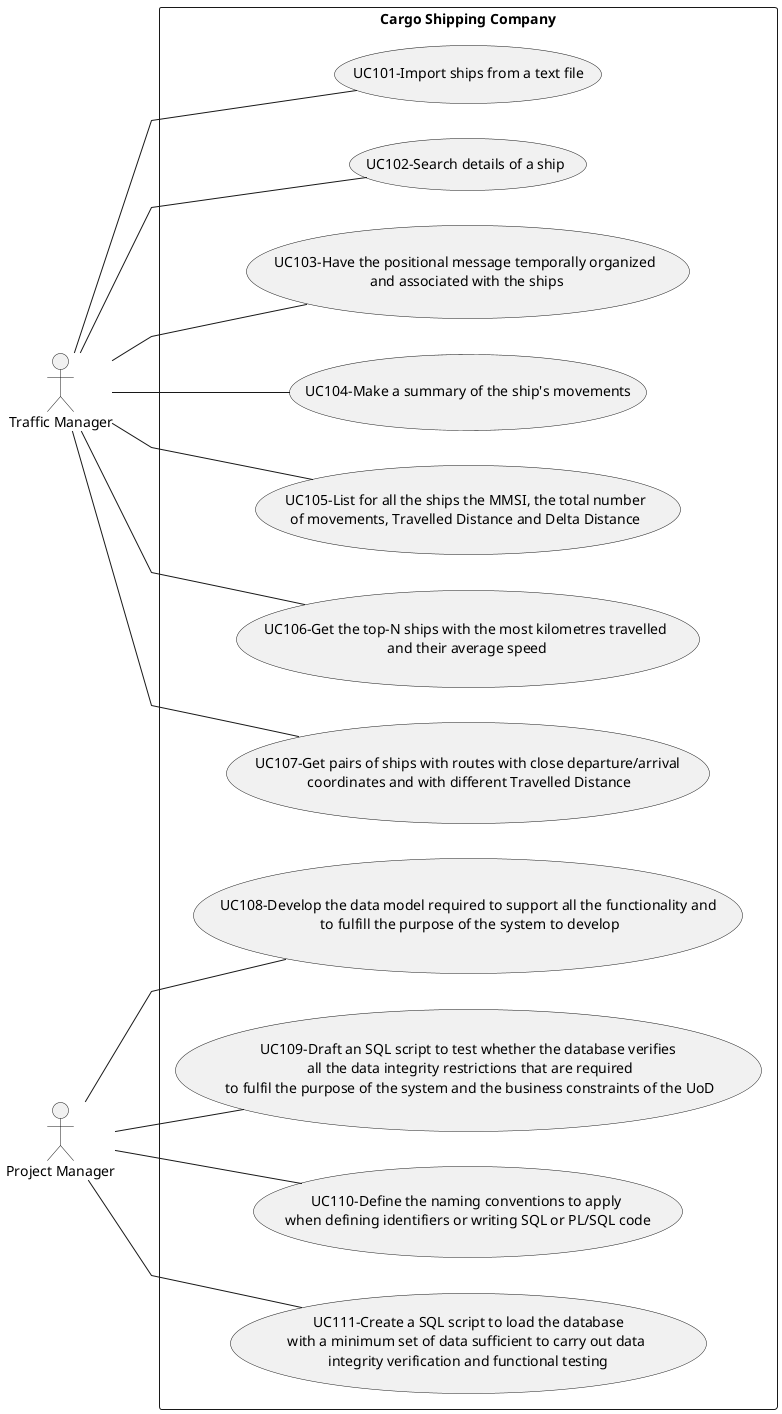 @startuml
left to right direction
skinparam linetype polyline
actor "Traffic Manager" as tm
actor "Project Manager" as pm


Rectangle "Cargo Shipping Company"{
usecase "UC101-Import ships from a text file" as UC101
usecase "UC102-Search details of a ship" as UC102
usecase "UC103-Have the positional message temporally organized\n and associated with the ships" as UC103
usecase "UC104-Make a summary of the ship's movements" as UC104
usecase "UC105-List for all the ships the MMSI, the total number\nof movements, Travelled Distance and Delta Distance" as UC105
usecase "UC106-Get the top-N ships with the most kilometres travelled\n and their average speed" as UC106
usecase "UC107-Get pairs of ships with routes with close departure/arrival\n coordinates and with different Travelled Distance" as UC107
usecase "UC108-Develop the data model required to support all the functionality and\n to fulfill the purpose of the system to develop" as UC108
usecase "UC109-Draft an SQL script to test whether the database verifies\n all the data integrity restrictions that are required\n to fulfil the purpose of the system and the business constraints of the UoD" as UC109
usecase "UC110-Define the naming conventions to apply \nwhen defining identifiers or writing SQL or PL/SQL code" as UC110
usecase "UC111-Create a SQL script to load the database\nwith a minimum set of data sufficient to carry out data \nintegrity verification and functional testing" as UC111

}

tm--UC101
tm--UC102
tm--UC103
tm--UC104
tm--UC105
tm--UC106
tm--UC107
pm--UC108
pm--UC109
pm--UC110
pm--UC111
@enduml